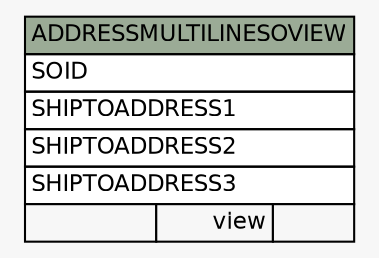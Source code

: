// dot 2.26.3 on Linux 3.5.0-34-generic
// SchemaSpy rev 590
digraph "ADDRESSMULTILINESOVIEW" {
  graph [
    rankdir="RL"
    bgcolor="#f7f7f7"
    nodesep="0.18"
    ranksep="0.46"
    fontname="Helvetica"
    fontsize="11"
  ];
  node [
    fontname="Helvetica"
    fontsize="11"
    shape="plaintext"
  ];
  edge [
    arrowsize="0.8"
  ];
  "ADDRESSMULTILINESOVIEW" [
    label=<
    <TABLE BORDER="0" CELLBORDER="1" CELLSPACING="0" BGCOLOR="#ffffff">
      <TR><TD COLSPAN="3" BGCOLOR="#9bab96" ALIGN="CENTER">ADDRESSMULTILINESOVIEW</TD></TR>
      <TR><TD PORT="SOID" COLSPAN="3" ALIGN="LEFT">SOID</TD></TR>
      <TR><TD PORT="SHIPTOADDRESS1" COLSPAN="3" ALIGN="LEFT">SHIPTOADDRESS1</TD></TR>
      <TR><TD PORT="SHIPTOADDRESS2" COLSPAN="3" ALIGN="LEFT">SHIPTOADDRESS2</TD></TR>
      <TR><TD PORT="SHIPTOADDRESS3" COLSPAN="3" ALIGN="LEFT">SHIPTOADDRESS3</TD></TR>
      <TR><TD ALIGN="LEFT" BGCOLOR="#f7f7f7">  </TD><TD ALIGN="RIGHT" BGCOLOR="#f7f7f7">view</TD><TD ALIGN="RIGHT" BGCOLOR="#f7f7f7">  </TD></TR>
    </TABLE>>
    URL="tables/ADDRESSMULTILINESOVIEW.html"
    tooltip="ADDRESSMULTILINESOVIEW"
  ];
}
